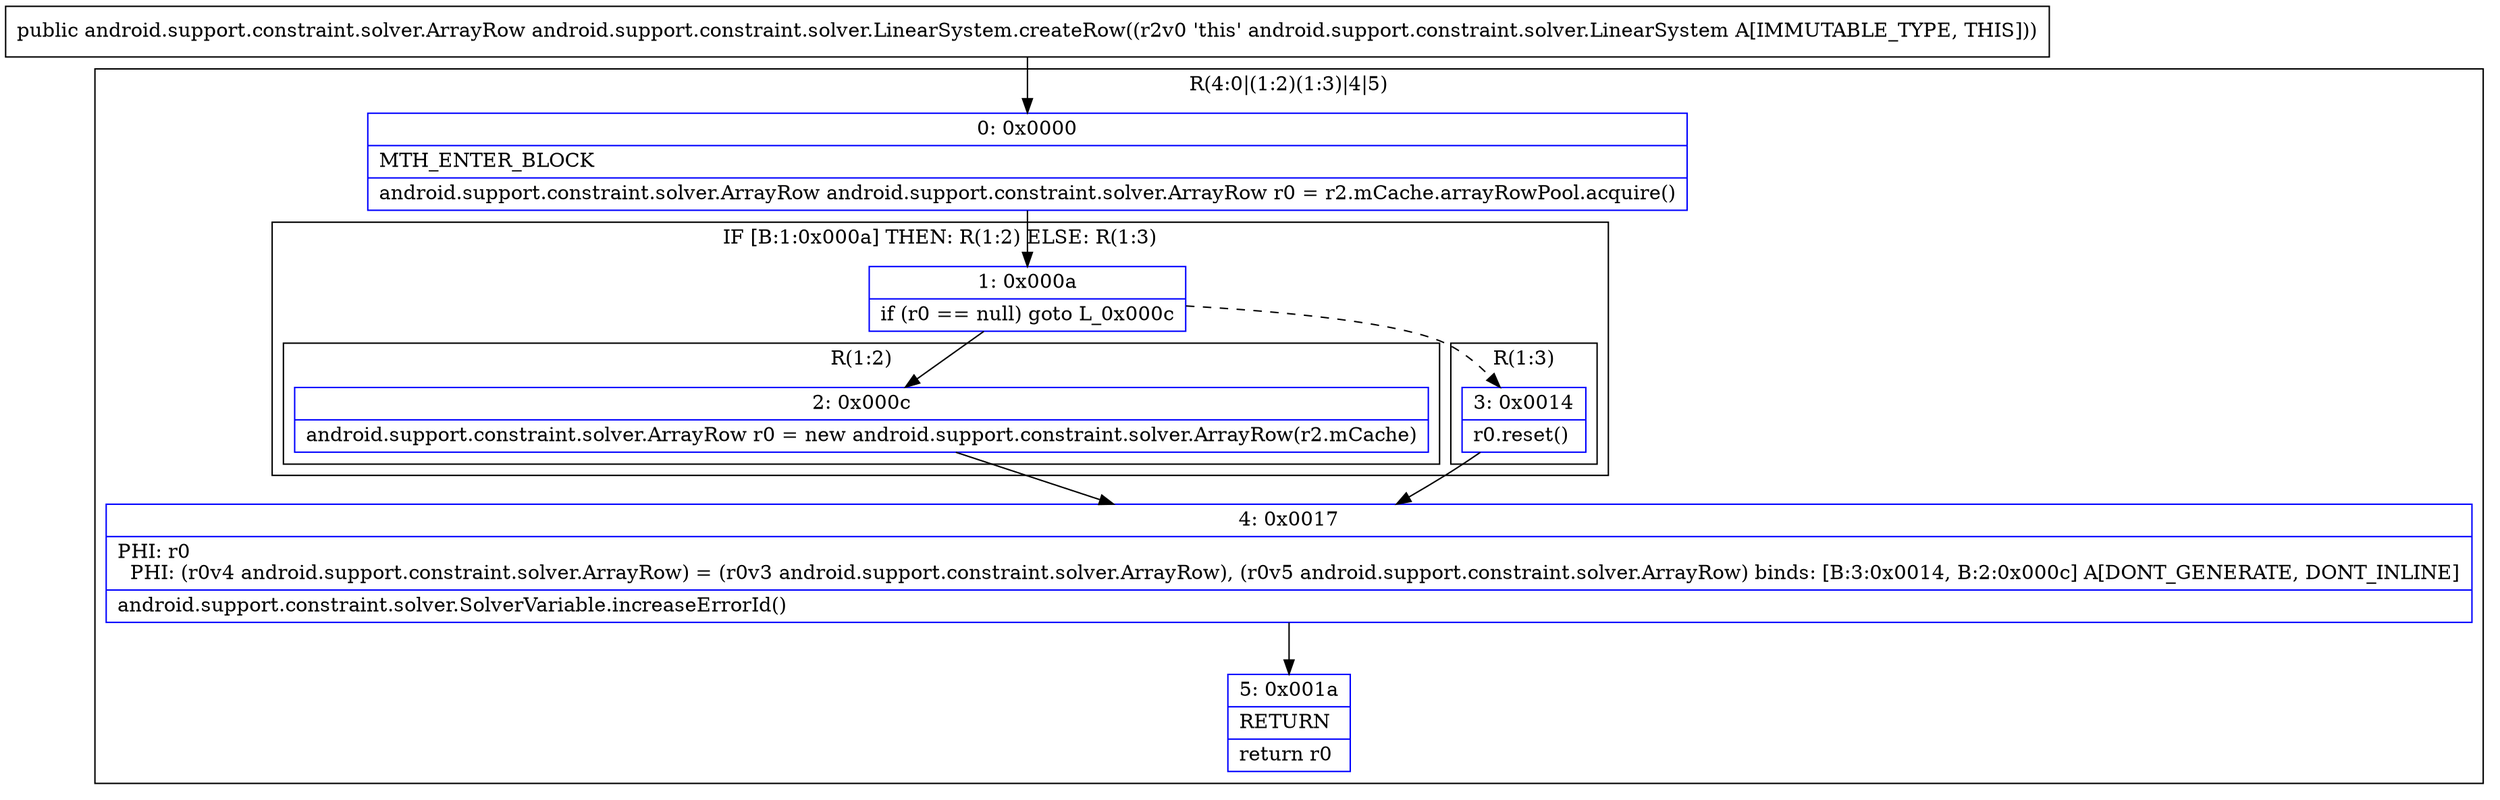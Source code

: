 digraph "CFG forandroid.support.constraint.solver.LinearSystem.createRow()Landroid\/support\/constraint\/solver\/ArrayRow;" {
subgraph cluster_Region_1710116626 {
label = "R(4:0|(1:2)(1:3)|4|5)";
node [shape=record,color=blue];
Node_0 [shape=record,label="{0\:\ 0x0000|MTH_ENTER_BLOCK\l|android.support.constraint.solver.ArrayRow android.support.constraint.solver.ArrayRow r0 = r2.mCache.arrayRowPool.acquire()\l}"];
subgraph cluster_IfRegion_702154250 {
label = "IF [B:1:0x000a] THEN: R(1:2) ELSE: R(1:3)";
node [shape=record,color=blue];
Node_1 [shape=record,label="{1\:\ 0x000a|if (r0 == null) goto L_0x000c\l}"];
subgraph cluster_Region_1966873338 {
label = "R(1:2)";
node [shape=record,color=blue];
Node_2 [shape=record,label="{2\:\ 0x000c|android.support.constraint.solver.ArrayRow r0 = new android.support.constraint.solver.ArrayRow(r2.mCache)\l}"];
}
subgraph cluster_Region_1071393309 {
label = "R(1:3)";
node [shape=record,color=blue];
Node_3 [shape=record,label="{3\:\ 0x0014|r0.reset()\l}"];
}
}
Node_4 [shape=record,label="{4\:\ 0x0017|PHI: r0 \l  PHI: (r0v4 android.support.constraint.solver.ArrayRow) = (r0v3 android.support.constraint.solver.ArrayRow), (r0v5 android.support.constraint.solver.ArrayRow) binds: [B:3:0x0014, B:2:0x000c] A[DONT_GENERATE, DONT_INLINE]\l|android.support.constraint.solver.SolverVariable.increaseErrorId()\l}"];
Node_5 [shape=record,label="{5\:\ 0x001a|RETURN\l|return r0\l}"];
}
MethodNode[shape=record,label="{public android.support.constraint.solver.ArrayRow android.support.constraint.solver.LinearSystem.createRow((r2v0 'this' android.support.constraint.solver.LinearSystem A[IMMUTABLE_TYPE, THIS])) }"];
MethodNode -> Node_0;
Node_0 -> Node_1;
Node_1 -> Node_2;
Node_1 -> Node_3[style=dashed];
Node_2 -> Node_4;
Node_3 -> Node_4;
Node_4 -> Node_5;
}

